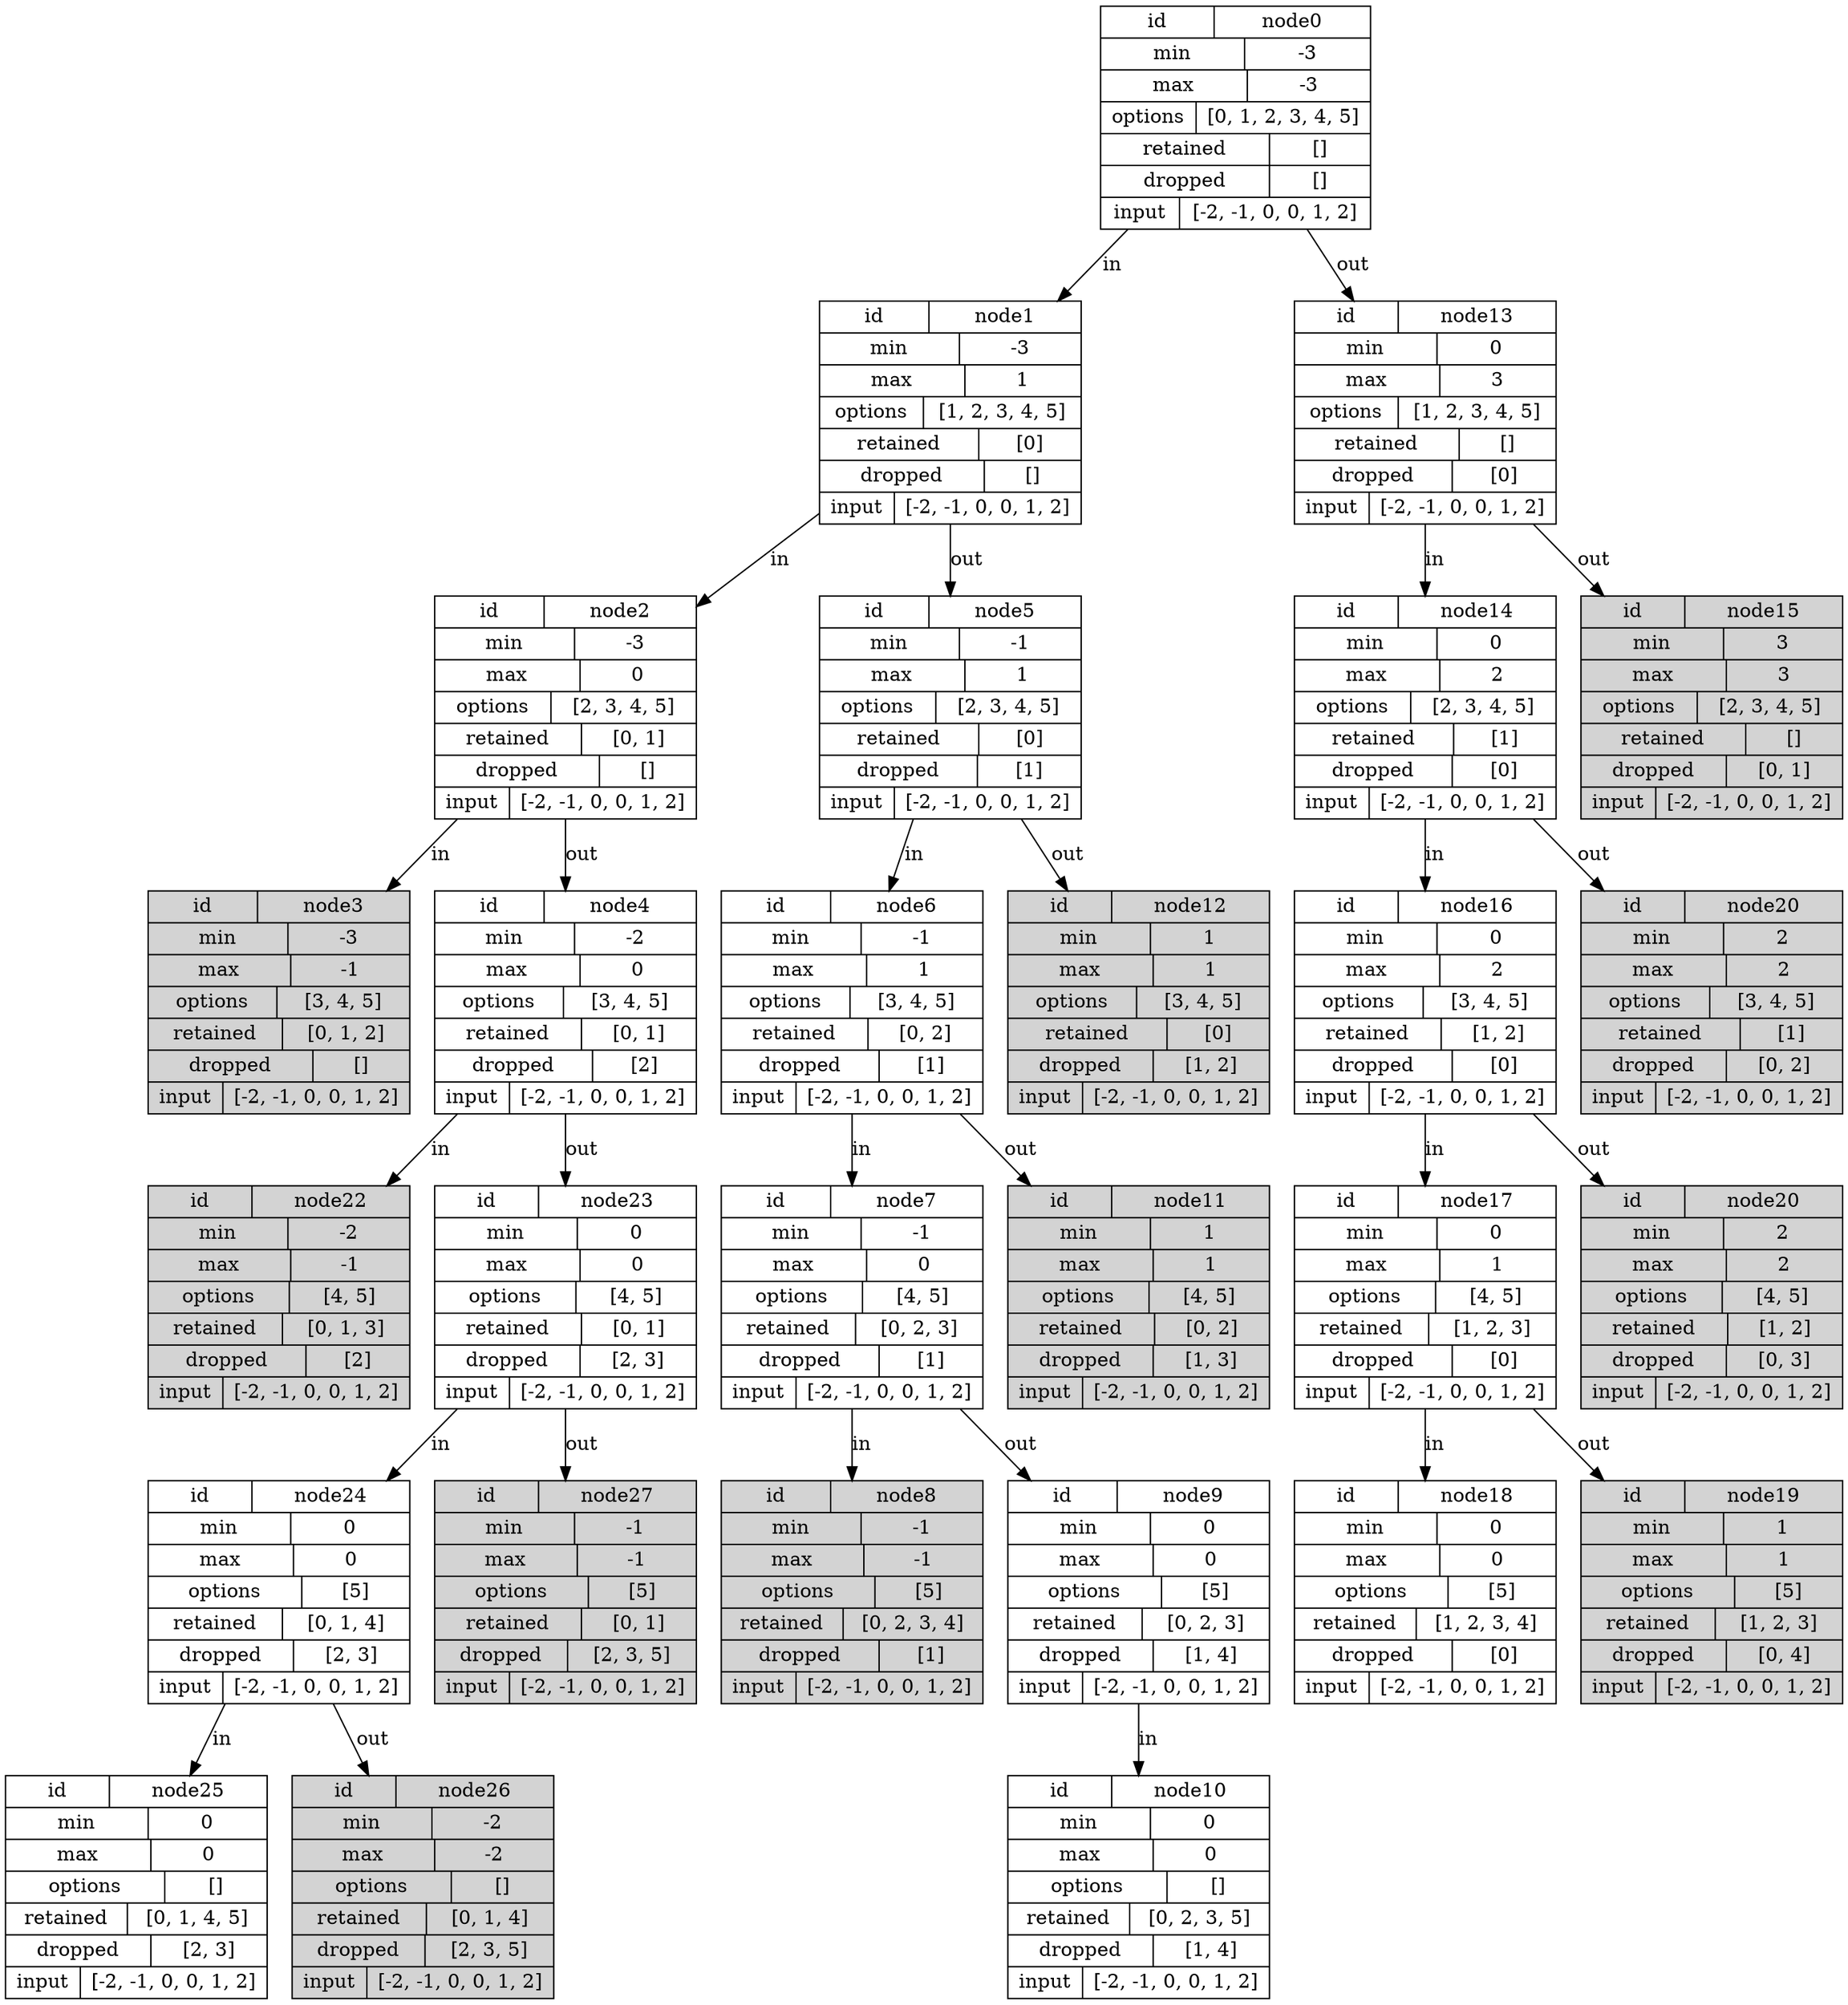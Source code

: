 digraph G {

    node [shape = record];

    node0[label = "{{id | node0 }  | {<f1> min | -3} | {<f2> max| -3} | {options | [0, 1, 2, 3, 4, 5]} | { retained | [] } | { dropped | []} | {input | [-2, -1, 0, 0, 1, 2]} }"];
    node1[label = "{{id | node1 }  | {<f1> min | -3} | {<f2> max| 1} | {options | [1, 2, 3, 4, 5]} | { retained | [0] } | { dropped | []} | {input | [-2, -1, 0, 0, 1, 2]}} "];
    node2[label = "{{id | node2}   | {<f1> min | -3} | {<f2> max| 0} | {options | [2, 3, 4, 5]} | { retained | [0, 1] } | { dropped | []} | {input | [-2, -1, 0, 0, 1, 2]}} "];
    node3[label = "{{id | node3}   | {<f1> min | -3} | {<f2> max| -1} | {options | [3, 4, 5]} | { retained | [0, 1, 2] } | { dropped | []} | {input | [-2, -1, 0, 0, 1, 2]}} ", style = filled];
    node4[label = "{{id | node4}   | {<f1> min | -2} | {<f2> max| 0} | {options | [3, 4, 5]} | { retained | [0, 1] } | { dropped | [2]} | {input | [-2, -1, 0, 0, 1, 2]}} "];
    node5[label = "{{id | node5}   | {<f1> min | -1} | {<f2> max| 1} | {options | [2, 3, 4, 5]} | { retained | [0] } | { dropped | [1]} | {input | [-2, -1, 0, 0, 1, 2]}} "];
    node6[label = "{{id | node6}   | {<f1> min | -1} | {<f2> max| 1} | {options | [3, 4, 5]} | { retained | [0, 2] } | { dropped | [1]} | {input | [-2, -1, 0, 0, 1, 2]}} "];
    node7[label = "{{id | node7}   | {<f1> min | -1} | {<f2> max| 0} | {options | [4, 5]} | { retained | [0, 2, 3] } | { dropped | [1]} | {input | [-2, -1, 0, 0, 1, 2]}} "];
    node8[label = "{{id | node8}   | {<f1> min | -1} | {<f2> max| -1} | {options | [5]} | { retained | [0, 2, 3, 4] } | { dropped | [1]} | {input | [-2, -1, 0, 0, 1, 2]}} ", style = filled];
    node9[label = "{{id | node9}   | {<f1> min | 0} | {<f2> max| 0} | {options | [5]} | { retained | [0, 2, 3] } | { dropped | [1, 4]} | {input | [-2, -1, 0, 0, 1, 2]}} "];
    node10[label = "{{id | node10}  | {<f1> min | 0} | {<f2> max| 0} | {options | []} | { retained | [0, 2, 3, 5] } | { dropped | [1, 4]} | {input | [-2, -1, 0, 0, 1, 2]}} "];
    node11[label = "{{id | node11}  | {<f1> min | 1} | {<f2> max| 1} | {options | [4, 5]} | { retained | [0, 2] } | { dropped | [1, 3]} | {input | [-2, -1, 0, 0, 1, 2]}} ", style = filled];
    node12[label = "{{id | node12}  | {<f1> min | 1} | {<f2> max| 1} | {options | [3, 4, 5]} | { retained | [0] } | { dropped | [1, 2]} | {input | [-2, -1, 0, 0, 1, 2]}} ", style = filled];
    node13[label = "{{id | node13}  | {<f1> min | 0} | {<f2> max| 3} | {options | [1, 2, 3, 4, 5]} | { retained | [] } | { dropped | [0]} | {input | [-2, -1, 0, 0, 1, 2]}} "];
    node14[label = "{{id | node14}  | {<f1> min | 0} | {<f2> max| 2} | {options | [2, 3, 4, 5]} | { retained | [1] } | { dropped | [0]} | {input | [-2, -1, 0, 0, 1, 2]}} "];
    node15[label = "{{id | node15}  | {<f1> min | 3} | {<f2> max| 3} | {options | [2, 3, 4, 5]} | { retained | [] } | { dropped | [0, 1]} | {input | [-2, -1, 0, 0, 1, 2]}} ", style = filled];
    node16[label = "{{id | node16}  | {<f1> min | 0} | {<f2> max| 2} | {options | [3, 4, 5]} | { retained | [1, 2] } | { dropped | [0]} | {input | [-2, -1, 0, 0, 1, 2]}} "];
    node17[label = "{{id | node17}  | {<f1> min | 0} | {<f2> max| 1} | {options | [4, 5]} | { retained | [1, 2, 3] } | { dropped | [0]} | {input | [-2, -1, 0, 0, 1, 2]}} "];
    node18[label = "{{id | node18}  | {<f1> min | 0} | {<f2> max| 0} | {options | [5]} | { retained | [1, 2, 3, 4] } | { dropped | [0]} | {input | [-2, -1, 0, 0, 1, 2]}} "];
    node19[label = "{{id | node19}  | {<f1> min | 1} | {<f2> max| 1} | {options | [5]} | { retained | [1, 2, 3] } | { dropped | [0, 4]} | {input | [-2, -1, 0, 0, 1, 2]}} ", style = filled];
    node20[label = "{{id | node20}  | {<f1> min | 2} | {<f2> max| 2} | {options | [4, 5]} | { retained | [1, 2] } | { dropped | [0, 3]} | {input | [-2, -1, 0, 0, 1, 2]}} ", style = filled];
    node21[label = "{{id | node20}  | {<f1> min | 2} | {<f2> max| 2} | {options | [3, 4, 5]} | { retained | [1] } | { dropped | [0, 2]} | {input | [-2, -1, 0, 0, 1, 2]}} ", style = filled];
    node22[label = "{{id | node22}  | {<f1> min | -2} | {<f2> max| -1} | {options | [4, 5]} | { retained | [0, 1, 3] } | { dropped | [2]} | {input | [-2, -1, 0, 0, 1, 2]}} ", style = filled];
    node23[label = "{{id | node23}  | {<f1> min | 0} | {<f2> max| 0} | {options | [4, 5]} | { retained | [0, 1] } | { dropped | [2, 3]} | {input | [-2, -1, 0, 0, 1, 2]}} "];
    node24[label = "{{id | node24}  | {<f1> min | 0} | {<f2> max| 0} | {options | [5]} | { retained | [0, 1, 4] } | { dropped | [2, 3]} | {input | [-2, -1, 0, 0, 1, 2]}} "];
    node25[label = "{{id | node25}  | {<f1> min | 0} | {<f2> max| 0} | {options | []} | { retained | [0, 1, 4, 5] } | { dropped | [2, 3]} | {input | [-2, -1, 0, 0, 1, 2]}} "];
    node26[label = "{{id | node26}  | {<f1> min | -2} | {<f2> max| -2} | {options | []} | { retained | [0, 1, 4] } | { dropped | [2, 3, 5]} | {input | [-2, -1, 0, 0, 1, 2]}} ", style = filled];
    node27[label = "{{id | node27}  | {<f1> min | -1} | {<f2> max| -1} | {options | [5]} | { retained | [0, 1] } | { dropped | [2, 3, 5]} | {input | [-2, -1, 0, 0, 1, 2]}} ", style = filled];

    "node0" -> "node1" [label = "in"];
    "node1" -> "node2" [label = "in"];
    "node2" -> "node3" [label = "in"];
    "node2" -> "node4" [label = "out"];
    "node1" -> "node5" [label = "out"];
    "node5" -> "node6" [label = "in"];
    "node6" -> "node7" [label = "in"];
    "node7" -> "node8" [label = "in"];
    "node7" -> "node9" [label = "out"];
    "node9" -> "node10" [label = "in"];
    "node6" -> "node11" [label = "out"];
    "node5" -> "node12" [label = "out"];
    "node0" -> "node13" [label = "out"];
    "node13" -> "node14" [label = "in"];
    "node13" -> "node15" [label = "out"];
    "node14" -> "node16" [label = "in"];
    "node16" -> "node17" [label = "in"];
    "node17" -> "node18" [label = "in"];
    "node17" -> "node19" [label = "out"];
    "node16" -> "node20" [label = "out"];
    "node14" -> "node21" [label = "out"];
    "node4" -> "node22" [label = "in"];
    "node4" -> "node23" [label = "out"];
    "node23" -> "node24" [label = "in"];
    "node24" -> "node25" [label = "in"];
    "node24" -> "node26" [label = "out"];
    "node23" -> "node27" [label = "out"];
    
}